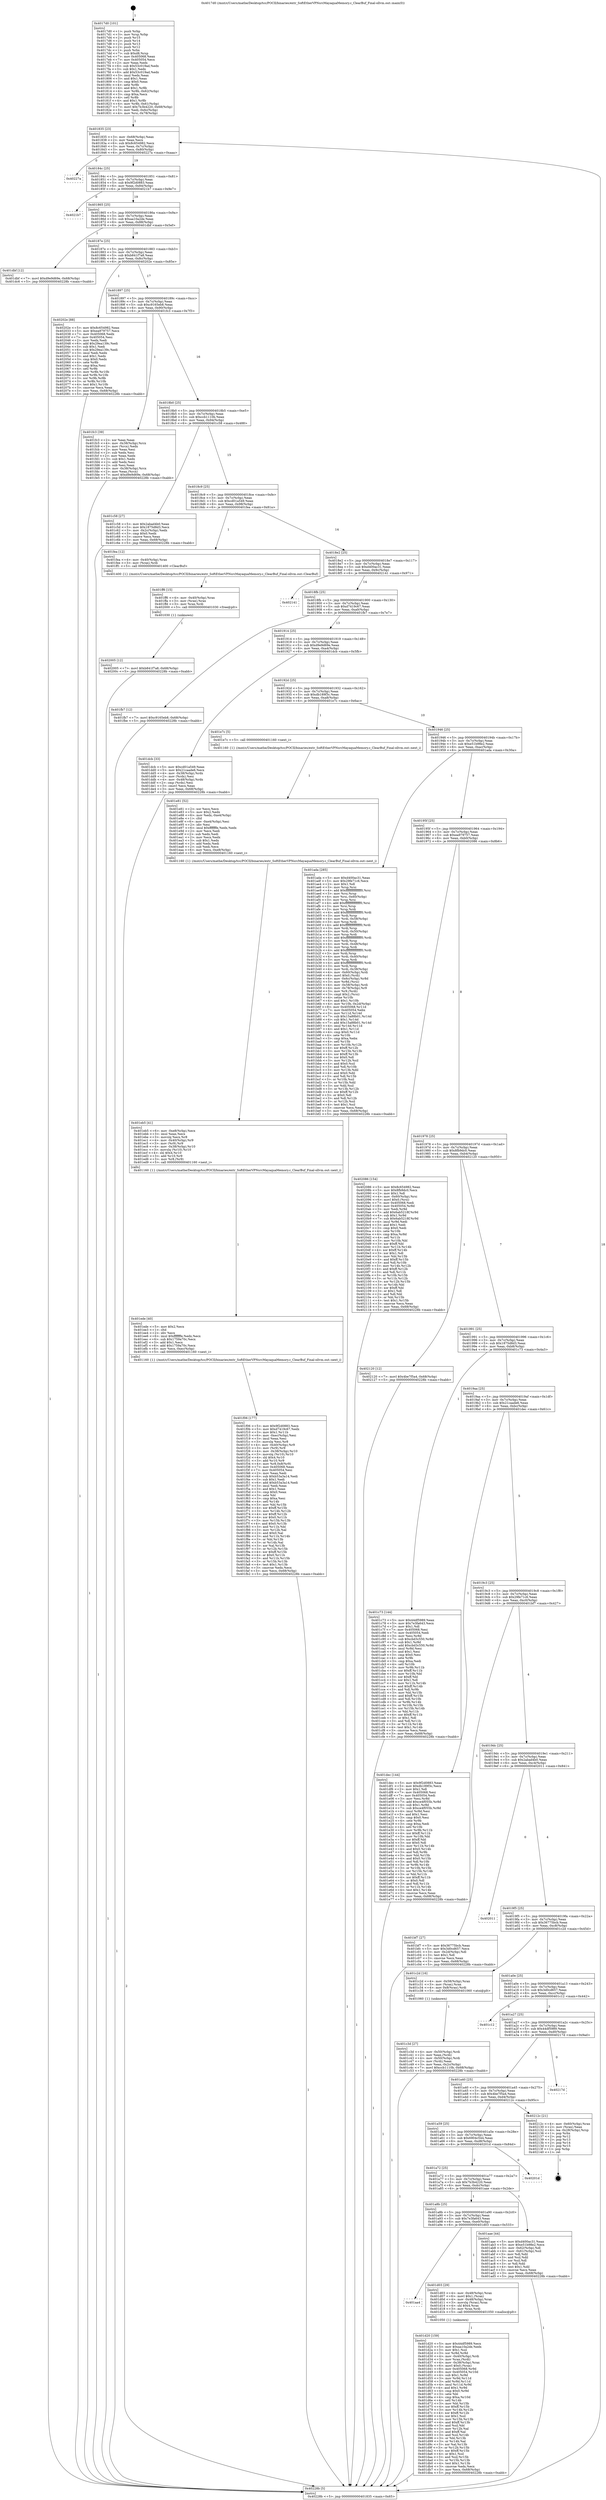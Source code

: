 digraph "0x4017d0" {
  label = "0x4017d0 (/mnt/c/Users/mathe/Desktop/tcc/POCII/binaries/extr_SoftEtherVPNsrcMayaquaMemory.c_ClearBuf_Final-ollvm.out::main(0))"
  labelloc = "t"
  node[shape=record]

  Entry [label="",width=0.3,height=0.3,shape=circle,fillcolor=black,style=filled]
  "0x401835" [label="{
     0x401835 [23]\l
     | [instrs]\l
     &nbsp;&nbsp;0x401835 \<+3\>: mov -0x68(%rbp),%eax\l
     &nbsp;&nbsp;0x401838 \<+2\>: mov %eax,%ecx\l
     &nbsp;&nbsp;0x40183a \<+6\>: sub $0x8c654982,%ecx\l
     &nbsp;&nbsp;0x401840 \<+3\>: mov %eax,-0x7c(%rbp)\l
     &nbsp;&nbsp;0x401843 \<+3\>: mov %ecx,-0x80(%rbp)\l
     &nbsp;&nbsp;0x401846 \<+6\>: je 000000000040227a \<main+0xaaa\>\l
  }"]
  "0x40227a" [label="{
     0x40227a\l
  }", style=dashed]
  "0x40184c" [label="{
     0x40184c [25]\l
     | [instrs]\l
     &nbsp;&nbsp;0x40184c \<+5\>: jmp 0000000000401851 \<main+0x81\>\l
     &nbsp;&nbsp;0x401851 \<+3\>: mov -0x7c(%rbp),%eax\l
     &nbsp;&nbsp;0x401854 \<+5\>: sub $0x9f2d0883,%eax\l
     &nbsp;&nbsp;0x401859 \<+6\>: mov %eax,-0x84(%rbp)\l
     &nbsp;&nbsp;0x40185f \<+6\>: je 00000000004021b7 \<main+0x9e7\>\l
  }"]
  Exit [label="",width=0.3,height=0.3,shape=circle,fillcolor=black,style=filled,peripheries=2]
  "0x4021b7" [label="{
     0x4021b7\l
  }", style=dashed]
  "0x401865" [label="{
     0x401865 [25]\l
     | [instrs]\l
     &nbsp;&nbsp;0x401865 \<+5\>: jmp 000000000040186a \<main+0x9a\>\l
     &nbsp;&nbsp;0x40186a \<+3\>: mov -0x7c(%rbp),%eax\l
     &nbsp;&nbsp;0x40186d \<+5\>: sub $0xaa10a2de,%eax\l
     &nbsp;&nbsp;0x401872 \<+6\>: mov %eax,-0x88(%rbp)\l
     &nbsp;&nbsp;0x401878 \<+6\>: je 0000000000401dbf \<main+0x5ef\>\l
  }"]
  "0x402005" [label="{
     0x402005 [12]\l
     | [instrs]\l
     &nbsp;&nbsp;0x402005 \<+7\>: movl $0xb841f7a8,-0x68(%rbp)\l
     &nbsp;&nbsp;0x40200c \<+5\>: jmp 000000000040228b \<main+0xabb\>\l
  }"]
  "0x401dbf" [label="{
     0x401dbf [12]\l
     | [instrs]\l
     &nbsp;&nbsp;0x401dbf \<+7\>: movl $0xd9e9d69e,-0x68(%rbp)\l
     &nbsp;&nbsp;0x401dc6 \<+5\>: jmp 000000000040228b \<main+0xabb\>\l
  }"]
  "0x40187e" [label="{
     0x40187e [25]\l
     | [instrs]\l
     &nbsp;&nbsp;0x40187e \<+5\>: jmp 0000000000401883 \<main+0xb3\>\l
     &nbsp;&nbsp;0x401883 \<+3\>: mov -0x7c(%rbp),%eax\l
     &nbsp;&nbsp;0x401886 \<+5\>: sub $0xb841f7a8,%eax\l
     &nbsp;&nbsp;0x40188b \<+6\>: mov %eax,-0x8c(%rbp)\l
     &nbsp;&nbsp;0x401891 \<+6\>: je 000000000040202e \<main+0x85e\>\l
  }"]
  "0x401ff6" [label="{
     0x401ff6 [15]\l
     | [instrs]\l
     &nbsp;&nbsp;0x401ff6 \<+4\>: mov -0x40(%rbp),%rax\l
     &nbsp;&nbsp;0x401ffa \<+3\>: mov (%rax),%rax\l
     &nbsp;&nbsp;0x401ffd \<+3\>: mov %rax,%rdi\l
     &nbsp;&nbsp;0x402000 \<+5\>: call 0000000000401030 \<free@plt\>\l
     | [calls]\l
     &nbsp;&nbsp;0x401030 \{1\} (unknown)\l
  }"]
  "0x40202e" [label="{
     0x40202e [88]\l
     | [instrs]\l
     &nbsp;&nbsp;0x40202e \<+5\>: mov $0x8c654982,%eax\l
     &nbsp;&nbsp;0x402033 \<+5\>: mov $0xea979757,%ecx\l
     &nbsp;&nbsp;0x402038 \<+7\>: mov 0x405068,%edx\l
     &nbsp;&nbsp;0x40203f \<+7\>: mov 0x405054,%esi\l
     &nbsp;&nbsp;0x402046 \<+2\>: mov %edx,%edi\l
     &nbsp;&nbsp;0x402048 \<+6\>: add $0x29ea139c,%edi\l
     &nbsp;&nbsp;0x40204e \<+3\>: sub $0x1,%edi\l
     &nbsp;&nbsp;0x402051 \<+6\>: sub $0x29ea139c,%edi\l
     &nbsp;&nbsp;0x402057 \<+3\>: imul %edi,%edx\l
     &nbsp;&nbsp;0x40205a \<+3\>: and $0x1,%edx\l
     &nbsp;&nbsp;0x40205d \<+3\>: cmp $0x0,%edx\l
     &nbsp;&nbsp;0x402060 \<+4\>: sete %r8b\l
     &nbsp;&nbsp;0x402064 \<+3\>: cmp $0xa,%esi\l
     &nbsp;&nbsp;0x402067 \<+4\>: setl %r9b\l
     &nbsp;&nbsp;0x40206b \<+3\>: mov %r8b,%r10b\l
     &nbsp;&nbsp;0x40206e \<+3\>: and %r9b,%r10b\l
     &nbsp;&nbsp;0x402071 \<+3\>: xor %r9b,%r8b\l
     &nbsp;&nbsp;0x402074 \<+3\>: or %r8b,%r10b\l
     &nbsp;&nbsp;0x402077 \<+4\>: test $0x1,%r10b\l
     &nbsp;&nbsp;0x40207b \<+3\>: cmovne %ecx,%eax\l
     &nbsp;&nbsp;0x40207e \<+3\>: mov %eax,-0x68(%rbp)\l
     &nbsp;&nbsp;0x402081 \<+5\>: jmp 000000000040228b \<main+0xabb\>\l
  }"]
  "0x401897" [label="{
     0x401897 [25]\l
     | [instrs]\l
     &nbsp;&nbsp;0x401897 \<+5\>: jmp 000000000040189c \<main+0xcc\>\l
     &nbsp;&nbsp;0x40189c \<+3\>: mov -0x7c(%rbp),%eax\l
     &nbsp;&nbsp;0x40189f \<+5\>: sub $0xc9165eb8,%eax\l
     &nbsp;&nbsp;0x4018a4 \<+6\>: mov %eax,-0x90(%rbp)\l
     &nbsp;&nbsp;0x4018aa \<+6\>: je 0000000000401fc3 \<main+0x7f3\>\l
  }"]
  "0x401f06" [label="{
     0x401f06 [177]\l
     | [instrs]\l
     &nbsp;&nbsp;0x401f06 \<+5\>: mov $0x9f2d0883,%ecx\l
     &nbsp;&nbsp;0x401f0b \<+5\>: mov $0xd7419c67,%edx\l
     &nbsp;&nbsp;0x401f10 \<+3\>: mov $0x1,%r11b\l
     &nbsp;&nbsp;0x401f13 \<+6\>: mov -0xec(%rbp),%esi\l
     &nbsp;&nbsp;0x401f19 \<+3\>: imul %eax,%esi\l
     &nbsp;&nbsp;0x401f1c \<+3\>: movslq %esi,%r8\l
     &nbsp;&nbsp;0x401f1f \<+4\>: mov -0x40(%rbp),%r9\l
     &nbsp;&nbsp;0x401f23 \<+3\>: mov (%r9),%r9\l
     &nbsp;&nbsp;0x401f26 \<+4\>: mov -0x38(%rbp),%r10\l
     &nbsp;&nbsp;0x401f2a \<+3\>: movslq (%r10),%r10\l
     &nbsp;&nbsp;0x401f2d \<+4\>: shl $0x4,%r10\l
     &nbsp;&nbsp;0x401f31 \<+3\>: add %r10,%r9\l
     &nbsp;&nbsp;0x401f34 \<+4\>: mov %r8,0x8(%r9)\l
     &nbsp;&nbsp;0x401f38 \<+7\>: mov 0x405068,%eax\l
     &nbsp;&nbsp;0x401f3f \<+7\>: mov 0x405054,%esi\l
     &nbsp;&nbsp;0x401f46 \<+2\>: mov %eax,%edi\l
     &nbsp;&nbsp;0x401f48 \<+6\>: sub $0xb53a3a14,%edi\l
     &nbsp;&nbsp;0x401f4e \<+3\>: sub $0x1,%edi\l
     &nbsp;&nbsp;0x401f51 \<+6\>: add $0xb53a3a14,%edi\l
     &nbsp;&nbsp;0x401f57 \<+3\>: imul %edi,%eax\l
     &nbsp;&nbsp;0x401f5a \<+3\>: and $0x1,%eax\l
     &nbsp;&nbsp;0x401f5d \<+3\>: cmp $0x0,%eax\l
     &nbsp;&nbsp;0x401f60 \<+3\>: sete %bl\l
     &nbsp;&nbsp;0x401f63 \<+3\>: cmp $0xa,%esi\l
     &nbsp;&nbsp;0x401f66 \<+4\>: setl %r14b\l
     &nbsp;&nbsp;0x401f6a \<+3\>: mov %bl,%r15b\l
     &nbsp;&nbsp;0x401f6d \<+4\>: xor $0xff,%r15b\l
     &nbsp;&nbsp;0x401f71 \<+3\>: mov %r14b,%r12b\l
     &nbsp;&nbsp;0x401f74 \<+4\>: xor $0xff,%r12b\l
     &nbsp;&nbsp;0x401f78 \<+4\>: xor $0x0,%r11b\l
     &nbsp;&nbsp;0x401f7c \<+3\>: mov %r15b,%r13b\l
     &nbsp;&nbsp;0x401f7f \<+4\>: and $0x0,%r13b\l
     &nbsp;&nbsp;0x401f83 \<+3\>: and %r11b,%bl\l
     &nbsp;&nbsp;0x401f86 \<+3\>: mov %r12b,%al\l
     &nbsp;&nbsp;0x401f89 \<+2\>: and $0x0,%al\l
     &nbsp;&nbsp;0x401f8b \<+3\>: and %r11b,%r14b\l
     &nbsp;&nbsp;0x401f8e \<+3\>: or %bl,%r13b\l
     &nbsp;&nbsp;0x401f91 \<+3\>: or %r14b,%al\l
     &nbsp;&nbsp;0x401f94 \<+3\>: xor %al,%r13b\l
     &nbsp;&nbsp;0x401f97 \<+3\>: or %r12b,%r15b\l
     &nbsp;&nbsp;0x401f9a \<+4\>: xor $0xff,%r15b\l
     &nbsp;&nbsp;0x401f9e \<+4\>: or $0x0,%r11b\l
     &nbsp;&nbsp;0x401fa2 \<+3\>: and %r11b,%r15b\l
     &nbsp;&nbsp;0x401fa5 \<+3\>: or %r15b,%r13b\l
     &nbsp;&nbsp;0x401fa8 \<+4\>: test $0x1,%r13b\l
     &nbsp;&nbsp;0x401fac \<+3\>: cmovne %edx,%ecx\l
     &nbsp;&nbsp;0x401faf \<+3\>: mov %ecx,-0x68(%rbp)\l
     &nbsp;&nbsp;0x401fb2 \<+5\>: jmp 000000000040228b \<main+0xabb\>\l
  }"]
  "0x401fc3" [label="{
     0x401fc3 [39]\l
     | [instrs]\l
     &nbsp;&nbsp;0x401fc3 \<+2\>: xor %eax,%eax\l
     &nbsp;&nbsp;0x401fc5 \<+4\>: mov -0x38(%rbp),%rcx\l
     &nbsp;&nbsp;0x401fc9 \<+2\>: mov (%rcx),%edx\l
     &nbsp;&nbsp;0x401fcb \<+2\>: mov %eax,%esi\l
     &nbsp;&nbsp;0x401fcd \<+2\>: sub %edx,%esi\l
     &nbsp;&nbsp;0x401fcf \<+2\>: mov %eax,%edx\l
     &nbsp;&nbsp;0x401fd1 \<+3\>: sub $0x1,%edx\l
     &nbsp;&nbsp;0x401fd4 \<+2\>: add %edx,%esi\l
     &nbsp;&nbsp;0x401fd6 \<+2\>: sub %esi,%eax\l
     &nbsp;&nbsp;0x401fd8 \<+4\>: mov -0x38(%rbp),%rcx\l
     &nbsp;&nbsp;0x401fdc \<+2\>: mov %eax,(%rcx)\l
     &nbsp;&nbsp;0x401fde \<+7\>: movl $0xd9e9d69e,-0x68(%rbp)\l
     &nbsp;&nbsp;0x401fe5 \<+5\>: jmp 000000000040228b \<main+0xabb\>\l
  }"]
  "0x4018b0" [label="{
     0x4018b0 [25]\l
     | [instrs]\l
     &nbsp;&nbsp;0x4018b0 \<+5\>: jmp 00000000004018b5 \<main+0xe5\>\l
     &nbsp;&nbsp;0x4018b5 \<+3\>: mov -0x7c(%rbp),%eax\l
     &nbsp;&nbsp;0x4018b8 \<+5\>: sub $0xccb1110b,%eax\l
     &nbsp;&nbsp;0x4018bd \<+6\>: mov %eax,-0x94(%rbp)\l
     &nbsp;&nbsp;0x4018c3 \<+6\>: je 0000000000401c58 \<main+0x488\>\l
  }"]
  "0x401ede" [label="{
     0x401ede [40]\l
     | [instrs]\l
     &nbsp;&nbsp;0x401ede \<+5\>: mov $0x2,%ecx\l
     &nbsp;&nbsp;0x401ee3 \<+1\>: cltd\l
     &nbsp;&nbsp;0x401ee4 \<+2\>: idiv %ecx\l
     &nbsp;&nbsp;0x401ee6 \<+6\>: imul $0xfffffffe,%edx,%ecx\l
     &nbsp;&nbsp;0x401eec \<+6\>: sub $0x1759a70c,%ecx\l
     &nbsp;&nbsp;0x401ef2 \<+3\>: add $0x1,%ecx\l
     &nbsp;&nbsp;0x401ef5 \<+6\>: add $0x1759a70c,%ecx\l
     &nbsp;&nbsp;0x401efb \<+6\>: mov %ecx,-0xec(%rbp)\l
     &nbsp;&nbsp;0x401f01 \<+5\>: call 0000000000401160 \<next_i\>\l
     | [calls]\l
     &nbsp;&nbsp;0x401160 \{1\} (/mnt/c/Users/mathe/Desktop/tcc/POCII/binaries/extr_SoftEtherVPNsrcMayaquaMemory.c_ClearBuf_Final-ollvm.out::next_i)\l
  }"]
  "0x401c58" [label="{
     0x401c58 [27]\l
     | [instrs]\l
     &nbsp;&nbsp;0x401c58 \<+5\>: mov $0x2abad4b0,%eax\l
     &nbsp;&nbsp;0x401c5d \<+5\>: mov $0x1875d8d3,%ecx\l
     &nbsp;&nbsp;0x401c62 \<+3\>: mov -0x2c(%rbp),%edx\l
     &nbsp;&nbsp;0x401c65 \<+3\>: cmp $0x0,%edx\l
     &nbsp;&nbsp;0x401c68 \<+3\>: cmove %ecx,%eax\l
     &nbsp;&nbsp;0x401c6b \<+3\>: mov %eax,-0x68(%rbp)\l
     &nbsp;&nbsp;0x401c6e \<+5\>: jmp 000000000040228b \<main+0xabb\>\l
  }"]
  "0x4018c9" [label="{
     0x4018c9 [25]\l
     | [instrs]\l
     &nbsp;&nbsp;0x4018c9 \<+5\>: jmp 00000000004018ce \<main+0xfe\>\l
     &nbsp;&nbsp;0x4018ce \<+3\>: mov -0x7c(%rbp),%eax\l
     &nbsp;&nbsp;0x4018d1 \<+5\>: sub $0xcd01a549,%eax\l
     &nbsp;&nbsp;0x4018d6 \<+6\>: mov %eax,-0x98(%rbp)\l
     &nbsp;&nbsp;0x4018dc \<+6\>: je 0000000000401fea \<main+0x81a\>\l
  }"]
  "0x401eb5" [label="{
     0x401eb5 [41]\l
     | [instrs]\l
     &nbsp;&nbsp;0x401eb5 \<+6\>: mov -0xe8(%rbp),%ecx\l
     &nbsp;&nbsp;0x401ebb \<+3\>: imul %eax,%ecx\l
     &nbsp;&nbsp;0x401ebe \<+3\>: movslq %ecx,%r8\l
     &nbsp;&nbsp;0x401ec1 \<+4\>: mov -0x40(%rbp),%r9\l
     &nbsp;&nbsp;0x401ec5 \<+3\>: mov (%r9),%r9\l
     &nbsp;&nbsp;0x401ec8 \<+4\>: mov -0x38(%rbp),%r10\l
     &nbsp;&nbsp;0x401ecc \<+3\>: movslq (%r10),%r10\l
     &nbsp;&nbsp;0x401ecf \<+4\>: shl $0x4,%r10\l
     &nbsp;&nbsp;0x401ed3 \<+3\>: add %r10,%r9\l
     &nbsp;&nbsp;0x401ed6 \<+3\>: mov %r8,(%r9)\l
     &nbsp;&nbsp;0x401ed9 \<+5\>: call 0000000000401160 \<next_i\>\l
     | [calls]\l
     &nbsp;&nbsp;0x401160 \{1\} (/mnt/c/Users/mathe/Desktop/tcc/POCII/binaries/extr_SoftEtherVPNsrcMayaquaMemory.c_ClearBuf_Final-ollvm.out::next_i)\l
  }"]
  "0x401fea" [label="{
     0x401fea [12]\l
     | [instrs]\l
     &nbsp;&nbsp;0x401fea \<+4\>: mov -0x40(%rbp),%rax\l
     &nbsp;&nbsp;0x401fee \<+3\>: mov (%rax),%rdi\l
     &nbsp;&nbsp;0x401ff1 \<+5\>: call 0000000000401400 \<ClearBuf\>\l
     | [calls]\l
     &nbsp;&nbsp;0x401400 \{1\} (/mnt/c/Users/mathe/Desktop/tcc/POCII/binaries/extr_SoftEtherVPNsrcMayaquaMemory.c_ClearBuf_Final-ollvm.out::ClearBuf)\l
  }"]
  "0x4018e2" [label="{
     0x4018e2 [25]\l
     | [instrs]\l
     &nbsp;&nbsp;0x4018e2 \<+5\>: jmp 00000000004018e7 \<main+0x117\>\l
     &nbsp;&nbsp;0x4018e7 \<+3\>: mov -0x7c(%rbp),%eax\l
     &nbsp;&nbsp;0x4018ea \<+5\>: sub $0xd400ac31,%eax\l
     &nbsp;&nbsp;0x4018ef \<+6\>: mov %eax,-0x9c(%rbp)\l
     &nbsp;&nbsp;0x4018f5 \<+6\>: je 0000000000402141 \<main+0x971\>\l
  }"]
  "0x401e81" [label="{
     0x401e81 [52]\l
     | [instrs]\l
     &nbsp;&nbsp;0x401e81 \<+2\>: xor %ecx,%ecx\l
     &nbsp;&nbsp;0x401e83 \<+5\>: mov $0x2,%edx\l
     &nbsp;&nbsp;0x401e88 \<+6\>: mov %edx,-0xe4(%rbp)\l
     &nbsp;&nbsp;0x401e8e \<+1\>: cltd\l
     &nbsp;&nbsp;0x401e8f \<+6\>: mov -0xe4(%rbp),%esi\l
     &nbsp;&nbsp;0x401e95 \<+2\>: idiv %esi\l
     &nbsp;&nbsp;0x401e97 \<+6\>: imul $0xfffffffe,%edx,%edx\l
     &nbsp;&nbsp;0x401e9d \<+2\>: mov %ecx,%edi\l
     &nbsp;&nbsp;0x401e9f \<+2\>: sub %edx,%edi\l
     &nbsp;&nbsp;0x401ea1 \<+2\>: mov %ecx,%edx\l
     &nbsp;&nbsp;0x401ea3 \<+3\>: sub $0x1,%edx\l
     &nbsp;&nbsp;0x401ea6 \<+2\>: add %edx,%edi\l
     &nbsp;&nbsp;0x401ea8 \<+2\>: sub %edi,%ecx\l
     &nbsp;&nbsp;0x401eaa \<+6\>: mov %ecx,-0xe8(%rbp)\l
     &nbsp;&nbsp;0x401eb0 \<+5\>: call 0000000000401160 \<next_i\>\l
     | [calls]\l
     &nbsp;&nbsp;0x401160 \{1\} (/mnt/c/Users/mathe/Desktop/tcc/POCII/binaries/extr_SoftEtherVPNsrcMayaquaMemory.c_ClearBuf_Final-ollvm.out::next_i)\l
  }"]
  "0x402141" [label="{
     0x402141\l
  }", style=dashed]
  "0x4018fb" [label="{
     0x4018fb [25]\l
     | [instrs]\l
     &nbsp;&nbsp;0x4018fb \<+5\>: jmp 0000000000401900 \<main+0x130\>\l
     &nbsp;&nbsp;0x401900 \<+3\>: mov -0x7c(%rbp),%eax\l
     &nbsp;&nbsp;0x401903 \<+5\>: sub $0xd7419c67,%eax\l
     &nbsp;&nbsp;0x401908 \<+6\>: mov %eax,-0xa0(%rbp)\l
     &nbsp;&nbsp;0x40190e \<+6\>: je 0000000000401fb7 \<main+0x7e7\>\l
  }"]
  "0x401d20" [label="{
     0x401d20 [159]\l
     | [instrs]\l
     &nbsp;&nbsp;0x401d20 \<+5\>: mov $0x44df5989,%ecx\l
     &nbsp;&nbsp;0x401d25 \<+5\>: mov $0xaa10a2de,%edx\l
     &nbsp;&nbsp;0x401d2a \<+3\>: mov $0x1,%sil\l
     &nbsp;&nbsp;0x401d2d \<+3\>: xor %r8d,%r8d\l
     &nbsp;&nbsp;0x401d30 \<+4\>: mov -0x40(%rbp),%rdi\l
     &nbsp;&nbsp;0x401d34 \<+3\>: mov %rax,(%rdi)\l
     &nbsp;&nbsp;0x401d37 \<+4\>: mov -0x38(%rbp),%rax\l
     &nbsp;&nbsp;0x401d3b \<+6\>: movl $0x0,(%rax)\l
     &nbsp;&nbsp;0x401d41 \<+8\>: mov 0x405068,%r9d\l
     &nbsp;&nbsp;0x401d49 \<+8\>: mov 0x405054,%r10d\l
     &nbsp;&nbsp;0x401d51 \<+4\>: sub $0x1,%r8d\l
     &nbsp;&nbsp;0x401d55 \<+3\>: mov %r9d,%r11d\l
     &nbsp;&nbsp;0x401d58 \<+3\>: add %r8d,%r11d\l
     &nbsp;&nbsp;0x401d5b \<+4\>: imul %r11d,%r9d\l
     &nbsp;&nbsp;0x401d5f \<+4\>: and $0x1,%r9d\l
     &nbsp;&nbsp;0x401d63 \<+4\>: cmp $0x0,%r9d\l
     &nbsp;&nbsp;0x401d67 \<+3\>: sete %bl\l
     &nbsp;&nbsp;0x401d6a \<+4\>: cmp $0xa,%r10d\l
     &nbsp;&nbsp;0x401d6e \<+4\>: setl %r14b\l
     &nbsp;&nbsp;0x401d72 \<+3\>: mov %bl,%r15b\l
     &nbsp;&nbsp;0x401d75 \<+4\>: xor $0xff,%r15b\l
     &nbsp;&nbsp;0x401d79 \<+3\>: mov %r14b,%r12b\l
     &nbsp;&nbsp;0x401d7c \<+4\>: xor $0xff,%r12b\l
     &nbsp;&nbsp;0x401d80 \<+4\>: xor $0x1,%sil\l
     &nbsp;&nbsp;0x401d84 \<+3\>: mov %r15b,%r13b\l
     &nbsp;&nbsp;0x401d87 \<+4\>: and $0xff,%r13b\l
     &nbsp;&nbsp;0x401d8b \<+3\>: and %sil,%bl\l
     &nbsp;&nbsp;0x401d8e \<+3\>: mov %r12b,%al\l
     &nbsp;&nbsp;0x401d91 \<+2\>: and $0xff,%al\l
     &nbsp;&nbsp;0x401d93 \<+3\>: and %sil,%r14b\l
     &nbsp;&nbsp;0x401d96 \<+3\>: or %bl,%r13b\l
     &nbsp;&nbsp;0x401d99 \<+3\>: or %r14b,%al\l
     &nbsp;&nbsp;0x401d9c \<+3\>: xor %al,%r13b\l
     &nbsp;&nbsp;0x401d9f \<+3\>: or %r12b,%r15b\l
     &nbsp;&nbsp;0x401da2 \<+4\>: xor $0xff,%r15b\l
     &nbsp;&nbsp;0x401da6 \<+4\>: or $0x1,%sil\l
     &nbsp;&nbsp;0x401daa \<+3\>: and %sil,%r15b\l
     &nbsp;&nbsp;0x401dad \<+3\>: or %r15b,%r13b\l
     &nbsp;&nbsp;0x401db0 \<+4\>: test $0x1,%r13b\l
     &nbsp;&nbsp;0x401db4 \<+3\>: cmovne %edx,%ecx\l
     &nbsp;&nbsp;0x401db7 \<+3\>: mov %ecx,-0x68(%rbp)\l
     &nbsp;&nbsp;0x401dba \<+5\>: jmp 000000000040228b \<main+0xabb\>\l
  }"]
  "0x401fb7" [label="{
     0x401fb7 [12]\l
     | [instrs]\l
     &nbsp;&nbsp;0x401fb7 \<+7\>: movl $0xc9165eb8,-0x68(%rbp)\l
     &nbsp;&nbsp;0x401fbe \<+5\>: jmp 000000000040228b \<main+0xabb\>\l
  }"]
  "0x401914" [label="{
     0x401914 [25]\l
     | [instrs]\l
     &nbsp;&nbsp;0x401914 \<+5\>: jmp 0000000000401919 \<main+0x149\>\l
     &nbsp;&nbsp;0x401919 \<+3\>: mov -0x7c(%rbp),%eax\l
     &nbsp;&nbsp;0x40191c \<+5\>: sub $0xd9e9d69e,%eax\l
     &nbsp;&nbsp;0x401921 \<+6\>: mov %eax,-0xa4(%rbp)\l
     &nbsp;&nbsp;0x401927 \<+6\>: je 0000000000401dcb \<main+0x5fb\>\l
  }"]
  "0x401aa4" [label="{
     0x401aa4\l
  }", style=dashed]
  "0x401dcb" [label="{
     0x401dcb [33]\l
     | [instrs]\l
     &nbsp;&nbsp;0x401dcb \<+5\>: mov $0xcd01a549,%eax\l
     &nbsp;&nbsp;0x401dd0 \<+5\>: mov $0x21caade6,%ecx\l
     &nbsp;&nbsp;0x401dd5 \<+4\>: mov -0x38(%rbp),%rdx\l
     &nbsp;&nbsp;0x401dd9 \<+2\>: mov (%rdx),%esi\l
     &nbsp;&nbsp;0x401ddb \<+4\>: mov -0x48(%rbp),%rdx\l
     &nbsp;&nbsp;0x401ddf \<+2\>: cmp (%rdx),%esi\l
     &nbsp;&nbsp;0x401de1 \<+3\>: cmovl %ecx,%eax\l
     &nbsp;&nbsp;0x401de4 \<+3\>: mov %eax,-0x68(%rbp)\l
     &nbsp;&nbsp;0x401de7 \<+5\>: jmp 000000000040228b \<main+0xabb\>\l
  }"]
  "0x40192d" [label="{
     0x40192d [25]\l
     | [instrs]\l
     &nbsp;&nbsp;0x40192d \<+5\>: jmp 0000000000401932 \<main+0x162\>\l
     &nbsp;&nbsp;0x401932 \<+3\>: mov -0x7c(%rbp),%eax\l
     &nbsp;&nbsp;0x401935 \<+5\>: sub $0xdb189f3c,%eax\l
     &nbsp;&nbsp;0x40193a \<+6\>: mov %eax,-0xa8(%rbp)\l
     &nbsp;&nbsp;0x401940 \<+6\>: je 0000000000401e7c \<main+0x6ac\>\l
  }"]
  "0x401d03" [label="{
     0x401d03 [29]\l
     | [instrs]\l
     &nbsp;&nbsp;0x401d03 \<+4\>: mov -0x48(%rbp),%rax\l
     &nbsp;&nbsp;0x401d07 \<+6\>: movl $0x1,(%rax)\l
     &nbsp;&nbsp;0x401d0d \<+4\>: mov -0x48(%rbp),%rax\l
     &nbsp;&nbsp;0x401d11 \<+3\>: movslq (%rax),%rax\l
     &nbsp;&nbsp;0x401d14 \<+4\>: shl $0x4,%rax\l
     &nbsp;&nbsp;0x401d18 \<+3\>: mov %rax,%rdi\l
     &nbsp;&nbsp;0x401d1b \<+5\>: call 0000000000401050 \<malloc@plt\>\l
     | [calls]\l
     &nbsp;&nbsp;0x401050 \{1\} (unknown)\l
  }"]
  "0x401e7c" [label="{
     0x401e7c [5]\l
     | [instrs]\l
     &nbsp;&nbsp;0x401e7c \<+5\>: call 0000000000401160 \<next_i\>\l
     | [calls]\l
     &nbsp;&nbsp;0x401160 \{1\} (/mnt/c/Users/mathe/Desktop/tcc/POCII/binaries/extr_SoftEtherVPNsrcMayaquaMemory.c_ClearBuf_Final-ollvm.out::next_i)\l
  }"]
  "0x401946" [label="{
     0x401946 [25]\l
     | [instrs]\l
     &nbsp;&nbsp;0x401946 \<+5\>: jmp 000000000040194b \<main+0x17b\>\l
     &nbsp;&nbsp;0x40194b \<+3\>: mov -0x7c(%rbp),%eax\l
     &nbsp;&nbsp;0x40194e \<+5\>: sub $0xe51b98e2,%eax\l
     &nbsp;&nbsp;0x401953 \<+6\>: mov %eax,-0xac(%rbp)\l
     &nbsp;&nbsp;0x401959 \<+6\>: je 0000000000401ada \<main+0x30a\>\l
  }"]
  "0x401c3d" [label="{
     0x401c3d [27]\l
     | [instrs]\l
     &nbsp;&nbsp;0x401c3d \<+4\>: mov -0x50(%rbp),%rdi\l
     &nbsp;&nbsp;0x401c41 \<+2\>: mov %eax,(%rdi)\l
     &nbsp;&nbsp;0x401c43 \<+4\>: mov -0x50(%rbp),%rdi\l
     &nbsp;&nbsp;0x401c47 \<+2\>: mov (%rdi),%eax\l
     &nbsp;&nbsp;0x401c49 \<+3\>: mov %eax,-0x2c(%rbp)\l
     &nbsp;&nbsp;0x401c4c \<+7\>: movl $0xccb1110b,-0x68(%rbp)\l
     &nbsp;&nbsp;0x401c53 \<+5\>: jmp 000000000040228b \<main+0xabb\>\l
  }"]
  "0x401ada" [label="{
     0x401ada [285]\l
     | [instrs]\l
     &nbsp;&nbsp;0x401ada \<+5\>: mov $0xd400ac31,%eax\l
     &nbsp;&nbsp;0x401adf \<+5\>: mov $0x29fe71c6,%ecx\l
     &nbsp;&nbsp;0x401ae4 \<+2\>: mov $0x1,%dl\l
     &nbsp;&nbsp;0x401ae6 \<+3\>: mov %rsp,%rsi\l
     &nbsp;&nbsp;0x401ae9 \<+4\>: add $0xfffffffffffffff0,%rsi\l
     &nbsp;&nbsp;0x401aed \<+3\>: mov %rsi,%rsp\l
     &nbsp;&nbsp;0x401af0 \<+4\>: mov %rsi,-0x60(%rbp)\l
     &nbsp;&nbsp;0x401af4 \<+3\>: mov %rsp,%rsi\l
     &nbsp;&nbsp;0x401af7 \<+4\>: add $0xfffffffffffffff0,%rsi\l
     &nbsp;&nbsp;0x401afb \<+3\>: mov %rsi,%rsp\l
     &nbsp;&nbsp;0x401afe \<+3\>: mov %rsp,%rdi\l
     &nbsp;&nbsp;0x401b01 \<+4\>: add $0xfffffffffffffff0,%rdi\l
     &nbsp;&nbsp;0x401b05 \<+3\>: mov %rdi,%rsp\l
     &nbsp;&nbsp;0x401b08 \<+4\>: mov %rdi,-0x58(%rbp)\l
     &nbsp;&nbsp;0x401b0c \<+3\>: mov %rsp,%rdi\l
     &nbsp;&nbsp;0x401b0f \<+4\>: add $0xfffffffffffffff0,%rdi\l
     &nbsp;&nbsp;0x401b13 \<+3\>: mov %rdi,%rsp\l
     &nbsp;&nbsp;0x401b16 \<+4\>: mov %rdi,-0x50(%rbp)\l
     &nbsp;&nbsp;0x401b1a \<+3\>: mov %rsp,%rdi\l
     &nbsp;&nbsp;0x401b1d \<+4\>: add $0xfffffffffffffff0,%rdi\l
     &nbsp;&nbsp;0x401b21 \<+3\>: mov %rdi,%rsp\l
     &nbsp;&nbsp;0x401b24 \<+4\>: mov %rdi,-0x48(%rbp)\l
     &nbsp;&nbsp;0x401b28 \<+3\>: mov %rsp,%rdi\l
     &nbsp;&nbsp;0x401b2b \<+4\>: add $0xfffffffffffffff0,%rdi\l
     &nbsp;&nbsp;0x401b2f \<+3\>: mov %rdi,%rsp\l
     &nbsp;&nbsp;0x401b32 \<+4\>: mov %rdi,-0x40(%rbp)\l
     &nbsp;&nbsp;0x401b36 \<+3\>: mov %rsp,%rdi\l
     &nbsp;&nbsp;0x401b39 \<+4\>: add $0xfffffffffffffff0,%rdi\l
     &nbsp;&nbsp;0x401b3d \<+3\>: mov %rdi,%rsp\l
     &nbsp;&nbsp;0x401b40 \<+4\>: mov %rdi,-0x38(%rbp)\l
     &nbsp;&nbsp;0x401b44 \<+4\>: mov -0x60(%rbp),%rdi\l
     &nbsp;&nbsp;0x401b48 \<+6\>: movl $0x0,(%rdi)\l
     &nbsp;&nbsp;0x401b4e \<+4\>: mov -0x6c(%rbp),%r8d\l
     &nbsp;&nbsp;0x401b52 \<+3\>: mov %r8d,(%rsi)\l
     &nbsp;&nbsp;0x401b55 \<+4\>: mov -0x58(%rbp),%rdi\l
     &nbsp;&nbsp;0x401b59 \<+4\>: mov -0x78(%rbp),%r9\l
     &nbsp;&nbsp;0x401b5d \<+3\>: mov %r9,(%rdi)\l
     &nbsp;&nbsp;0x401b60 \<+3\>: cmpl $0x2,(%rsi)\l
     &nbsp;&nbsp;0x401b63 \<+4\>: setne %r10b\l
     &nbsp;&nbsp;0x401b67 \<+4\>: and $0x1,%r10b\l
     &nbsp;&nbsp;0x401b6b \<+4\>: mov %r10b,-0x2d(%rbp)\l
     &nbsp;&nbsp;0x401b6f \<+8\>: mov 0x405068,%r11d\l
     &nbsp;&nbsp;0x401b77 \<+7\>: mov 0x405054,%ebx\l
     &nbsp;&nbsp;0x401b7e \<+3\>: mov %r11d,%r14d\l
     &nbsp;&nbsp;0x401b81 \<+7\>: sub $0x15a88b01,%r14d\l
     &nbsp;&nbsp;0x401b88 \<+4\>: sub $0x1,%r14d\l
     &nbsp;&nbsp;0x401b8c \<+7\>: add $0x15a88b01,%r14d\l
     &nbsp;&nbsp;0x401b93 \<+4\>: imul %r14d,%r11d\l
     &nbsp;&nbsp;0x401b97 \<+4\>: and $0x1,%r11d\l
     &nbsp;&nbsp;0x401b9b \<+4\>: cmp $0x0,%r11d\l
     &nbsp;&nbsp;0x401b9f \<+4\>: sete %r10b\l
     &nbsp;&nbsp;0x401ba3 \<+3\>: cmp $0xa,%ebx\l
     &nbsp;&nbsp;0x401ba6 \<+4\>: setl %r15b\l
     &nbsp;&nbsp;0x401baa \<+3\>: mov %r10b,%r12b\l
     &nbsp;&nbsp;0x401bad \<+4\>: xor $0xff,%r12b\l
     &nbsp;&nbsp;0x401bb1 \<+3\>: mov %r15b,%r13b\l
     &nbsp;&nbsp;0x401bb4 \<+4\>: xor $0xff,%r13b\l
     &nbsp;&nbsp;0x401bb8 \<+3\>: xor $0x0,%dl\l
     &nbsp;&nbsp;0x401bbb \<+3\>: mov %r12b,%sil\l
     &nbsp;&nbsp;0x401bbe \<+4\>: and $0x0,%sil\l
     &nbsp;&nbsp;0x401bc2 \<+3\>: and %dl,%r10b\l
     &nbsp;&nbsp;0x401bc5 \<+3\>: mov %r13b,%dil\l
     &nbsp;&nbsp;0x401bc8 \<+4\>: and $0x0,%dil\l
     &nbsp;&nbsp;0x401bcc \<+3\>: and %dl,%r15b\l
     &nbsp;&nbsp;0x401bcf \<+3\>: or %r10b,%sil\l
     &nbsp;&nbsp;0x401bd2 \<+3\>: or %r15b,%dil\l
     &nbsp;&nbsp;0x401bd5 \<+3\>: xor %dil,%sil\l
     &nbsp;&nbsp;0x401bd8 \<+3\>: or %r13b,%r12b\l
     &nbsp;&nbsp;0x401bdb \<+4\>: xor $0xff,%r12b\l
     &nbsp;&nbsp;0x401bdf \<+3\>: or $0x0,%dl\l
     &nbsp;&nbsp;0x401be2 \<+3\>: and %dl,%r12b\l
     &nbsp;&nbsp;0x401be5 \<+3\>: or %r12b,%sil\l
     &nbsp;&nbsp;0x401be8 \<+4\>: test $0x1,%sil\l
     &nbsp;&nbsp;0x401bec \<+3\>: cmovne %ecx,%eax\l
     &nbsp;&nbsp;0x401bef \<+3\>: mov %eax,-0x68(%rbp)\l
     &nbsp;&nbsp;0x401bf2 \<+5\>: jmp 000000000040228b \<main+0xabb\>\l
  }"]
  "0x40195f" [label="{
     0x40195f [25]\l
     | [instrs]\l
     &nbsp;&nbsp;0x40195f \<+5\>: jmp 0000000000401964 \<main+0x194\>\l
     &nbsp;&nbsp;0x401964 \<+3\>: mov -0x7c(%rbp),%eax\l
     &nbsp;&nbsp;0x401967 \<+5\>: sub $0xea979757,%eax\l
     &nbsp;&nbsp;0x40196c \<+6\>: mov %eax,-0xb0(%rbp)\l
     &nbsp;&nbsp;0x401972 \<+6\>: je 0000000000402086 \<main+0x8b6\>\l
  }"]
  "0x4017d0" [label="{
     0x4017d0 [101]\l
     | [instrs]\l
     &nbsp;&nbsp;0x4017d0 \<+1\>: push %rbp\l
     &nbsp;&nbsp;0x4017d1 \<+3\>: mov %rsp,%rbp\l
     &nbsp;&nbsp;0x4017d4 \<+2\>: push %r15\l
     &nbsp;&nbsp;0x4017d6 \<+2\>: push %r14\l
     &nbsp;&nbsp;0x4017d8 \<+2\>: push %r13\l
     &nbsp;&nbsp;0x4017da \<+2\>: push %r12\l
     &nbsp;&nbsp;0x4017dc \<+1\>: push %rbx\l
     &nbsp;&nbsp;0x4017dd \<+7\>: sub $0xd8,%rsp\l
     &nbsp;&nbsp;0x4017e4 \<+7\>: mov 0x405068,%eax\l
     &nbsp;&nbsp;0x4017eb \<+7\>: mov 0x405054,%ecx\l
     &nbsp;&nbsp;0x4017f2 \<+2\>: mov %eax,%edx\l
     &nbsp;&nbsp;0x4017f4 \<+6\>: sub $0x53c019ad,%edx\l
     &nbsp;&nbsp;0x4017fa \<+3\>: sub $0x1,%edx\l
     &nbsp;&nbsp;0x4017fd \<+6\>: add $0x53c019ad,%edx\l
     &nbsp;&nbsp;0x401803 \<+3\>: imul %edx,%eax\l
     &nbsp;&nbsp;0x401806 \<+3\>: and $0x1,%eax\l
     &nbsp;&nbsp;0x401809 \<+3\>: cmp $0x0,%eax\l
     &nbsp;&nbsp;0x40180c \<+4\>: sete %r8b\l
     &nbsp;&nbsp;0x401810 \<+4\>: and $0x1,%r8b\l
     &nbsp;&nbsp;0x401814 \<+4\>: mov %r8b,-0x62(%rbp)\l
     &nbsp;&nbsp;0x401818 \<+3\>: cmp $0xa,%ecx\l
     &nbsp;&nbsp;0x40181b \<+4\>: setl %r8b\l
     &nbsp;&nbsp;0x40181f \<+4\>: and $0x1,%r8b\l
     &nbsp;&nbsp;0x401823 \<+4\>: mov %r8b,-0x61(%rbp)\l
     &nbsp;&nbsp;0x401827 \<+7\>: movl $0x7b3b4220,-0x68(%rbp)\l
     &nbsp;&nbsp;0x40182e \<+3\>: mov %edi,-0x6c(%rbp)\l
     &nbsp;&nbsp;0x401831 \<+4\>: mov %rsi,-0x78(%rbp)\l
  }"]
  "0x402086" [label="{
     0x402086 [154]\l
     | [instrs]\l
     &nbsp;&nbsp;0x402086 \<+5\>: mov $0x8c654982,%eax\l
     &nbsp;&nbsp;0x40208b \<+5\>: mov $0x8fb9dc0,%ecx\l
     &nbsp;&nbsp;0x402090 \<+2\>: mov $0x1,%dl\l
     &nbsp;&nbsp;0x402092 \<+4\>: mov -0x60(%rbp),%rsi\l
     &nbsp;&nbsp;0x402096 \<+6\>: movl $0x0,(%rsi)\l
     &nbsp;&nbsp;0x40209c \<+7\>: mov 0x405068,%edi\l
     &nbsp;&nbsp;0x4020a3 \<+8\>: mov 0x405054,%r8d\l
     &nbsp;&nbsp;0x4020ab \<+3\>: mov %edi,%r9d\l
     &nbsp;&nbsp;0x4020ae \<+7\>: add $0x6ab5218f,%r9d\l
     &nbsp;&nbsp;0x4020b5 \<+4\>: sub $0x1,%r9d\l
     &nbsp;&nbsp;0x4020b9 \<+7\>: sub $0x6ab5218f,%r9d\l
     &nbsp;&nbsp;0x4020c0 \<+4\>: imul %r9d,%edi\l
     &nbsp;&nbsp;0x4020c4 \<+3\>: and $0x1,%edi\l
     &nbsp;&nbsp;0x4020c7 \<+3\>: cmp $0x0,%edi\l
     &nbsp;&nbsp;0x4020ca \<+4\>: sete %r10b\l
     &nbsp;&nbsp;0x4020ce \<+4\>: cmp $0xa,%r8d\l
     &nbsp;&nbsp;0x4020d2 \<+4\>: setl %r11b\l
     &nbsp;&nbsp;0x4020d6 \<+3\>: mov %r10b,%bl\l
     &nbsp;&nbsp;0x4020d9 \<+3\>: xor $0xff,%bl\l
     &nbsp;&nbsp;0x4020dc \<+3\>: mov %r11b,%r14b\l
     &nbsp;&nbsp;0x4020df \<+4\>: xor $0xff,%r14b\l
     &nbsp;&nbsp;0x4020e3 \<+3\>: xor $0x1,%dl\l
     &nbsp;&nbsp;0x4020e6 \<+3\>: mov %bl,%r15b\l
     &nbsp;&nbsp;0x4020e9 \<+4\>: and $0xff,%r15b\l
     &nbsp;&nbsp;0x4020ed \<+3\>: and %dl,%r10b\l
     &nbsp;&nbsp;0x4020f0 \<+3\>: mov %r14b,%r12b\l
     &nbsp;&nbsp;0x4020f3 \<+4\>: and $0xff,%r12b\l
     &nbsp;&nbsp;0x4020f7 \<+3\>: and %dl,%r11b\l
     &nbsp;&nbsp;0x4020fa \<+3\>: or %r10b,%r15b\l
     &nbsp;&nbsp;0x4020fd \<+3\>: or %r11b,%r12b\l
     &nbsp;&nbsp;0x402100 \<+3\>: xor %r12b,%r15b\l
     &nbsp;&nbsp;0x402103 \<+3\>: or %r14b,%bl\l
     &nbsp;&nbsp;0x402106 \<+3\>: xor $0xff,%bl\l
     &nbsp;&nbsp;0x402109 \<+3\>: or $0x1,%dl\l
     &nbsp;&nbsp;0x40210c \<+2\>: and %dl,%bl\l
     &nbsp;&nbsp;0x40210e \<+3\>: or %bl,%r15b\l
     &nbsp;&nbsp;0x402111 \<+4\>: test $0x1,%r15b\l
     &nbsp;&nbsp;0x402115 \<+3\>: cmovne %ecx,%eax\l
     &nbsp;&nbsp;0x402118 \<+3\>: mov %eax,-0x68(%rbp)\l
     &nbsp;&nbsp;0x40211b \<+5\>: jmp 000000000040228b \<main+0xabb\>\l
  }"]
  "0x401978" [label="{
     0x401978 [25]\l
     | [instrs]\l
     &nbsp;&nbsp;0x401978 \<+5\>: jmp 000000000040197d \<main+0x1ad\>\l
     &nbsp;&nbsp;0x40197d \<+3\>: mov -0x7c(%rbp),%eax\l
     &nbsp;&nbsp;0x401980 \<+5\>: sub $0x8fb9dc0,%eax\l
     &nbsp;&nbsp;0x401985 \<+6\>: mov %eax,-0xb4(%rbp)\l
     &nbsp;&nbsp;0x40198b \<+6\>: je 0000000000402120 \<main+0x950\>\l
  }"]
  "0x40228b" [label="{
     0x40228b [5]\l
     | [instrs]\l
     &nbsp;&nbsp;0x40228b \<+5\>: jmp 0000000000401835 \<main+0x65\>\l
  }"]
  "0x402120" [label="{
     0x402120 [12]\l
     | [instrs]\l
     &nbsp;&nbsp;0x402120 \<+7\>: movl $0x4be7f5a4,-0x68(%rbp)\l
     &nbsp;&nbsp;0x402127 \<+5\>: jmp 000000000040228b \<main+0xabb\>\l
  }"]
  "0x401991" [label="{
     0x401991 [25]\l
     | [instrs]\l
     &nbsp;&nbsp;0x401991 \<+5\>: jmp 0000000000401996 \<main+0x1c6\>\l
     &nbsp;&nbsp;0x401996 \<+3\>: mov -0x7c(%rbp),%eax\l
     &nbsp;&nbsp;0x401999 \<+5\>: sub $0x1875d8d3,%eax\l
     &nbsp;&nbsp;0x40199e \<+6\>: mov %eax,-0xb8(%rbp)\l
     &nbsp;&nbsp;0x4019a4 \<+6\>: je 0000000000401c73 \<main+0x4a3\>\l
  }"]
  "0x401a8b" [label="{
     0x401a8b [25]\l
     | [instrs]\l
     &nbsp;&nbsp;0x401a8b \<+5\>: jmp 0000000000401a90 \<main+0x2c0\>\l
     &nbsp;&nbsp;0x401a90 \<+3\>: mov -0x7c(%rbp),%eax\l
     &nbsp;&nbsp;0x401a93 \<+5\>: sub $0x7e3fa643,%eax\l
     &nbsp;&nbsp;0x401a98 \<+6\>: mov %eax,-0xe0(%rbp)\l
     &nbsp;&nbsp;0x401a9e \<+6\>: je 0000000000401d03 \<main+0x533\>\l
  }"]
  "0x401c73" [label="{
     0x401c73 [144]\l
     | [instrs]\l
     &nbsp;&nbsp;0x401c73 \<+5\>: mov $0x44df5989,%eax\l
     &nbsp;&nbsp;0x401c78 \<+5\>: mov $0x7e3fa643,%ecx\l
     &nbsp;&nbsp;0x401c7d \<+2\>: mov $0x1,%dl\l
     &nbsp;&nbsp;0x401c7f \<+7\>: mov 0x405068,%esi\l
     &nbsp;&nbsp;0x401c86 \<+7\>: mov 0x405054,%edi\l
     &nbsp;&nbsp;0x401c8d \<+3\>: mov %esi,%r8d\l
     &nbsp;&nbsp;0x401c90 \<+7\>: sub $0xcbd3c550,%r8d\l
     &nbsp;&nbsp;0x401c97 \<+4\>: sub $0x1,%r8d\l
     &nbsp;&nbsp;0x401c9b \<+7\>: add $0xcbd3c550,%r8d\l
     &nbsp;&nbsp;0x401ca2 \<+4\>: imul %r8d,%esi\l
     &nbsp;&nbsp;0x401ca6 \<+3\>: and $0x1,%esi\l
     &nbsp;&nbsp;0x401ca9 \<+3\>: cmp $0x0,%esi\l
     &nbsp;&nbsp;0x401cac \<+4\>: sete %r9b\l
     &nbsp;&nbsp;0x401cb0 \<+3\>: cmp $0xa,%edi\l
     &nbsp;&nbsp;0x401cb3 \<+4\>: setl %r10b\l
     &nbsp;&nbsp;0x401cb7 \<+3\>: mov %r9b,%r11b\l
     &nbsp;&nbsp;0x401cba \<+4\>: xor $0xff,%r11b\l
     &nbsp;&nbsp;0x401cbe \<+3\>: mov %r10b,%bl\l
     &nbsp;&nbsp;0x401cc1 \<+3\>: xor $0xff,%bl\l
     &nbsp;&nbsp;0x401cc4 \<+3\>: xor $0x1,%dl\l
     &nbsp;&nbsp;0x401cc7 \<+3\>: mov %r11b,%r14b\l
     &nbsp;&nbsp;0x401cca \<+4\>: and $0xff,%r14b\l
     &nbsp;&nbsp;0x401cce \<+3\>: and %dl,%r9b\l
     &nbsp;&nbsp;0x401cd1 \<+3\>: mov %bl,%r15b\l
     &nbsp;&nbsp;0x401cd4 \<+4\>: and $0xff,%r15b\l
     &nbsp;&nbsp;0x401cd8 \<+3\>: and %dl,%r10b\l
     &nbsp;&nbsp;0x401cdb \<+3\>: or %r9b,%r14b\l
     &nbsp;&nbsp;0x401cde \<+3\>: or %r10b,%r15b\l
     &nbsp;&nbsp;0x401ce1 \<+3\>: xor %r15b,%r14b\l
     &nbsp;&nbsp;0x401ce4 \<+3\>: or %bl,%r11b\l
     &nbsp;&nbsp;0x401ce7 \<+4\>: xor $0xff,%r11b\l
     &nbsp;&nbsp;0x401ceb \<+3\>: or $0x1,%dl\l
     &nbsp;&nbsp;0x401cee \<+3\>: and %dl,%r11b\l
     &nbsp;&nbsp;0x401cf1 \<+3\>: or %r11b,%r14b\l
     &nbsp;&nbsp;0x401cf4 \<+4\>: test $0x1,%r14b\l
     &nbsp;&nbsp;0x401cf8 \<+3\>: cmovne %ecx,%eax\l
     &nbsp;&nbsp;0x401cfb \<+3\>: mov %eax,-0x68(%rbp)\l
     &nbsp;&nbsp;0x401cfe \<+5\>: jmp 000000000040228b \<main+0xabb\>\l
  }"]
  "0x4019aa" [label="{
     0x4019aa [25]\l
     | [instrs]\l
     &nbsp;&nbsp;0x4019aa \<+5\>: jmp 00000000004019af \<main+0x1df\>\l
     &nbsp;&nbsp;0x4019af \<+3\>: mov -0x7c(%rbp),%eax\l
     &nbsp;&nbsp;0x4019b2 \<+5\>: sub $0x21caade6,%eax\l
     &nbsp;&nbsp;0x4019b7 \<+6\>: mov %eax,-0xbc(%rbp)\l
     &nbsp;&nbsp;0x4019bd \<+6\>: je 0000000000401dec \<main+0x61c\>\l
  }"]
  "0x401aae" [label="{
     0x401aae [44]\l
     | [instrs]\l
     &nbsp;&nbsp;0x401aae \<+5\>: mov $0xd400ac31,%eax\l
     &nbsp;&nbsp;0x401ab3 \<+5\>: mov $0xe51b98e2,%ecx\l
     &nbsp;&nbsp;0x401ab8 \<+3\>: mov -0x62(%rbp),%dl\l
     &nbsp;&nbsp;0x401abb \<+4\>: mov -0x61(%rbp),%sil\l
     &nbsp;&nbsp;0x401abf \<+3\>: mov %dl,%dil\l
     &nbsp;&nbsp;0x401ac2 \<+3\>: and %sil,%dil\l
     &nbsp;&nbsp;0x401ac5 \<+3\>: xor %sil,%dl\l
     &nbsp;&nbsp;0x401ac8 \<+3\>: or %dl,%dil\l
     &nbsp;&nbsp;0x401acb \<+4\>: test $0x1,%dil\l
     &nbsp;&nbsp;0x401acf \<+3\>: cmovne %ecx,%eax\l
     &nbsp;&nbsp;0x401ad2 \<+3\>: mov %eax,-0x68(%rbp)\l
     &nbsp;&nbsp;0x401ad5 \<+5\>: jmp 000000000040228b \<main+0xabb\>\l
  }"]
  "0x401dec" [label="{
     0x401dec [144]\l
     | [instrs]\l
     &nbsp;&nbsp;0x401dec \<+5\>: mov $0x9f2d0883,%eax\l
     &nbsp;&nbsp;0x401df1 \<+5\>: mov $0xdb189f3c,%ecx\l
     &nbsp;&nbsp;0x401df6 \<+2\>: mov $0x1,%dl\l
     &nbsp;&nbsp;0x401df8 \<+7\>: mov 0x405068,%esi\l
     &nbsp;&nbsp;0x401dff \<+7\>: mov 0x405054,%edi\l
     &nbsp;&nbsp;0x401e06 \<+3\>: mov %esi,%r8d\l
     &nbsp;&nbsp;0x401e09 \<+7\>: add $0xce4f055b,%r8d\l
     &nbsp;&nbsp;0x401e10 \<+4\>: sub $0x1,%r8d\l
     &nbsp;&nbsp;0x401e14 \<+7\>: sub $0xce4f055b,%r8d\l
     &nbsp;&nbsp;0x401e1b \<+4\>: imul %r8d,%esi\l
     &nbsp;&nbsp;0x401e1f \<+3\>: and $0x1,%esi\l
     &nbsp;&nbsp;0x401e22 \<+3\>: cmp $0x0,%esi\l
     &nbsp;&nbsp;0x401e25 \<+4\>: sete %r9b\l
     &nbsp;&nbsp;0x401e29 \<+3\>: cmp $0xa,%edi\l
     &nbsp;&nbsp;0x401e2c \<+4\>: setl %r10b\l
     &nbsp;&nbsp;0x401e30 \<+3\>: mov %r9b,%r11b\l
     &nbsp;&nbsp;0x401e33 \<+4\>: xor $0xff,%r11b\l
     &nbsp;&nbsp;0x401e37 \<+3\>: mov %r10b,%bl\l
     &nbsp;&nbsp;0x401e3a \<+3\>: xor $0xff,%bl\l
     &nbsp;&nbsp;0x401e3d \<+3\>: xor $0x0,%dl\l
     &nbsp;&nbsp;0x401e40 \<+3\>: mov %r11b,%r14b\l
     &nbsp;&nbsp;0x401e43 \<+4\>: and $0x0,%r14b\l
     &nbsp;&nbsp;0x401e47 \<+3\>: and %dl,%r9b\l
     &nbsp;&nbsp;0x401e4a \<+3\>: mov %bl,%r15b\l
     &nbsp;&nbsp;0x401e4d \<+4\>: and $0x0,%r15b\l
     &nbsp;&nbsp;0x401e51 \<+3\>: and %dl,%r10b\l
     &nbsp;&nbsp;0x401e54 \<+3\>: or %r9b,%r14b\l
     &nbsp;&nbsp;0x401e57 \<+3\>: or %r10b,%r15b\l
     &nbsp;&nbsp;0x401e5a \<+3\>: xor %r15b,%r14b\l
     &nbsp;&nbsp;0x401e5d \<+3\>: or %bl,%r11b\l
     &nbsp;&nbsp;0x401e60 \<+4\>: xor $0xff,%r11b\l
     &nbsp;&nbsp;0x401e64 \<+3\>: or $0x0,%dl\l
     &nbsp;&nbsp;0x401e67 \<+3\>: and %dl,%r11b\l
     &nbsp;&nbsp;0x401e6a \<+3\>: or %r11b,%r14b\l
     &nbsp;&nbsp;0x401e6d \<+4\>: test $0x1,%r14b\l
     &nbsp;&nbsp;0x401e71 \<+3\>: cmovne %ecx,%eax\l
     &nbsp;&nbsp;0x401e74 \<+3\>: mov %eax,-0x68(%rbp)\l
     &nbsp;&nbsp;0x401e77 \<+5\>: jmp 000000000040228b \<main+0xabb\>\l
  }"]
  "0x4019c3" [label="{
     0x4019c3 [25]\l
     | [instrs]\l
     &nbsp;&nbsp;0x4019c3 \<+5\>: jmp 00000000004019c8 \<main+0x1f8\>\l
     &nbsp;&nbsp;0x4019c8 \<+3\>: mov -0x7c(%rbp),%eax\l
     &nbsp;&nbsp;0x4019cb \<+5\>: sub $0x29fe71c6,%eax\l
     &nbsp;&nbsp;0x4019d0 \<+6\>: mov %eax,-0xc0(%rbp)\l
     &nbsp;&nbsp;0x4019d6 \<+6\>: je 0000000000401bf7 \<main+0x427\>\l
  }"]
  "0x401a72" [label="{
     0x401a72 [25]\l
     | [instrs]\l
     &nbsp;&nbsp;0x401a72 \<+5\>: jmp 0000000000401a77 \<main+0x2a7\>\l
     &nbsp;&nbsp;0x401a77 \<+3\>: mov -0x7c(%rbp),%eax\l
     &nbsp;&nbsp;0x401a7a \<+5\>: sub $0x7b3b4220,%eax\l
     &nbsp;&nbsp;0x401a7f \<+6\>: mov %eax,-0xdc(%rbp)\l
     &nbsp;&nbsp;0x401a85 \<+6\>: je 0000000000401aae \<main+0x2de\>\l
  }"]
  "0x401bf7" [label="{
     0x401bf7 [27]\l
     | [instrs]\l
     &nbsp;&nbsp;0x401bf7 \<+5\>: mov $0x36775bcb,%eax\l
     &nbsp;&nbsp;0x401bfc \<+5\>: mov $0x3d0cd657,%ecx\l
     &nbsp;&nbsp;0x401c01 \<+3\>: mov -0x2d(%rbp),%dl\l
     &nbsp;&nbsp;0x401c04 \<+3\>: test $0x1,%dl\l
     &nbsp;&nbsp;0x401c07 \<+3\>: cmovne %ecx,%eax\l
     &nbsp;&nbsp;0x401c0a \<+3\>: mov %eax,-0x68(%rbp)\l
     &nbsp;&nbsp;0x401c0d \<+5\>: jmp 000000000040228b \<main+0xabb\>\l
  }"]
  "0x4019dc" [label="{
     0x4019dc [25]\l
     | [instrs]\l
     &nbsp;&nbsp;0x4019dc \<+5\>: jmp 00000000004019e1 \<main+0x211\>\l
     &nbsp;&nbsp;0x4019e1 \<+3\>: mov -0x7c(%rbp),%eax\l
     &nbsp;&nbsp;0x4019e4 \<+5\>: sub $0x2abad4b0,%eax\l
     &nbsp;&nbsp;0x4019e9 \<+6\>: mov %eax,-0xc4(%rbp)\l
     &nbsp;&nbsp;0x4019ef \<+6\>: je 0000000000402011 \<main+0x841\>\l
  }"]
  "0x40201d" [label="{
     0x40201d\l
  }", style=dashed]
  "0x402011" [label="{
     0x402011\l
  }", style=dashed]
  "0x4019f5" [label="{
     0x4019f5 [25]\l
     | [instrs]\l
     &nbsp;&nbsp;0x4019f5 \<+5\>: jmp 00000000004019fa \<main+0x22a\>\l
     &nbsp;&nbsp;0x4019fa \<+3\>: mov -0x7c(%rbp),%eax\l
     &nbsp;&nbsp;0x4019fd \<+5\>: sub $0x36775bcb,%eax\l
     &nbsp;&nbsp;0x401a02 \<+6\>: mov %eax,-0xc8(%rbp)\l
     &nbsp;&nbsp;0x401a08 \<+6\>: je 0000000000401c2d \<main+0x45d\>\l
  }"]
  "0x401a59" [label="{
     0x401a59 [25]\l
     | [instrs]\l
     &nbsp;&nbsp;0x401a59 \<+5\>: jmp 0000000000401a5e \<main+0x28e\>\l
     &nbsp;&nbsp;0x401a5e \<+3\>: mov -0x7c(%rbp),%eax\l
     &nbsp;&nbsp;0x401a61 \<+5\>: sub $0x6904c544,%eax\l
     &nbsp;&nbsp;0x401a66 \<+6\>: mov %eax,-0xd8(%rbp)\l
     &nbsp;&nbsp;0x401a6c \<+6\>: je 000000000040201d \<main+0x84d\>\l
  }"]
  "0x401c2d" [label="{
     0x401c2d [16]\l
     | [instrs]\l
     &nbsp;&nbsp;0x401c2d \<+4\>: mov -0x58(%rbp),%rax\l
     &nbsp;&nbsp;0x401c31 \<+3\>: mov (%rax),%rax\l
     &nbsp;&nbsp;0x401c34 \<+4\>: mov 0x8(%rax),%rdi\l
     &nbsp;&nbsp;0x401c38 \<+5\>: call 0000000000401060 \<atoi@plt\>\l
     | [calls]\l
     &nbsp;&nbsp;0x401060 \{1\} (unknown)\l
  }"]
  "0x401a0e" [label="{
     0x401a0e [25]\l
     | [instrs]\l
     &nbsp;&nbsp;0x401a0e \<+5\>: jmp 0000000000401a13 \<main+0x243\>\l
     &nbsp;&nbsp;0x401a13 \<+3\>: mov -0x7c(%rbp),%eax\l
     &nbsp;&nbsp;0x401a16 \<+5\>: sub $0x3d0cd657,%eax\l
     &nbsp;&nbsp;0x401a1b \<+6\>: mov %eax,-0xcc(%rbp)\l
     &nbsp;&nbsp;0x401a21 \<+6\>: je 0000000000401c12 \<main+0x442\>\l
  }"]
  "0x40212c" [label="{
     0x40212c [21]\l
     | [instrs]\l
     &nbsp;&nbsp;0x40212c \<+4\>: mov -0x60(%rbp),%rax\l
     &nbsp;&nbsp;0x402130 \<+2\>: mov (%rax),%eax\l
     &nbsp;&nbsp;0x402132 \<+4\>: lea -0x28(%rbp),%rsp\l
     &nbsp;&nbsp;0x402136 \<+1\>: pop %rbx\l
     &nbsp;&nbsp;0x402137 \<+2\>: pop %r12\l
     &nbsp;&nbsp;0x402139 \<+2\>: pop %r13\l
     &nbsp;&nbsp;0x40213b \<+2\>: pop %r14\l
     &nbsp;&nbsp;0x40213d \<+2\>: pop %r15\l
     &nbsp;&nbsp;0x40213f \<+1\>: pop %rbp\l
     &nbsp;&nbsp;0x402140 \<+1\>: ret\l
  }"]
  "0x401c12" [label="{
     0x401c12\l
  }", style=dashed]
  "0x401a27" [label="{
     0x401a27 [25]\l
     | [instrs]\l
     &nbsp;&nbsp;0x401a27 \<+5\>: jmp 0000000000401a2c \<main+0x25c\>\l
     &nbsp;&nbsp;0x401a2c \<+3\>: mov -0x7c(%rbp),%eax\l
     &nbsp;&nbsp;0x401a2f \<+5\>: sub $0x44df5989,%eax\l
     &nbsp;&nbsp;0x401a34 \<+6\>: mov %eax,-0xd0(%rbp)\l
     &nbsp;&nbsp;0x401a3a \<+6\>: je 000000000040217d \<main+0x9ad\>\l
  }"]
  "0x401a40" [label="{
     0x401a40 [25]\l
     | [instrs]\l
     &nbsp;&nbsp;0x401a40 \<+5\>: jmp 0000000000401a45 \<main+0x275\>\l
     &nbsp;&nbsp;0x401a45 \<+3\>: mov -0x7c(%rbp),%eax\l
     &nbsp;&nbsp;0x401a48 \<+5\>: sub $0x4be7f5a4,%eax\l
     &nbsp;&nbsp;0x401a4d \<+6\>: mov %eax,-0xd4(%rbp)\l
     &nbsp;&nbsp;0x401a53 \<+6\>: je 000000000040212c \<main+0x95c\>\l
  }"]
  "0x40217d" [label="{
     0x40217d\l
  }", style=dashed]
  Entry -> "0x4017d0" [label=" 1"]
  "0x401835" -> "0x40227a" [label=" 0"]
  "0x401835" -> "0x40184c" [label=" 19"]
  "0x40212c" -> Exit [label=" 1"]
  "0x40184c" -> "0x4021b7" [label=" 0"]
  "0x40184c" -> "0x401865" [label=" 19"]
  "0x402120" -> "0x40228b" [label=" 1"]
  "0x401865" -> "0x401dbf" [label=" 1"]
  "0x401865" -> "0x40187e" [label=" 18"]
  "0x402086" -> "0x40228b" [label=" 1"]
  "0x40187e" -> "0x40202e" [label=" 1"]
  "0x40187e" -> "0x401897" [label=" 17"]
  "0x40202e" -> "0x40228b" [label=" 1"]
  "0x401897" -> "0x401fc3" [label=" 1"]
  "0x401897" -> "0x4018b0" [label=" 16"]
  "0x402005" -> "0x40228b" [label=" 1"]
  "0x4018b0" -> "0x401c58" [label=" 1"]
  "0x4018b0" -> "0x4018c9" [label=" 15"]
  "0x401ff6" -> "0x402005" [label=" 1"]
  "0x4018c9" -> "0x401fea" [label=" 1"]
  "0x4018c9" -> "0x4018e2" [label=" 14"]
  "0x401fea" -> "0x401ff6" [label=" 1"]
  "0x4018e2" -> "0x402141" [label=" 0"]
  "0x4018e2" -> "0x4018fb" [label=" 14"]
  "0x401fc3" -> "0x40228b" [label=" 1"]
  "0x4018fb" -> "0x401fb7" [label=" 1"]
  "0x4018fb" -> "0x401914" [label=" 13"]
  "0x401fb7" -> "0x40228b" [label=" 1"]
  "0x401914" -> "0x401dcb" [label=" 2"]
  "0x401914" -> "0x40192d" [label=" 11"]
  "0x401f06" -> "0x40228b" [label=" 1"]
  "0x40192d" -> "0x401e7c" [label=" 1"]
  "0x40192d" -> "0x401946" [label=" 10"]
  "0x401ede" -> "0x401f06" [label=" 1"]
  "0x401946" -> "0x401ada" [label=" 1"]
  "0x401946" -> "0x40195f" [label=" 9"]
  "0x401e81" -> "0x401eb5" [label=" 1"]
  "0x40195f" -> "0x402086" [label=" 1"]
  "0x40195f" -> "0x401978" [label=" 8"]
  "0x401dec" -> "0x40228b" [label=" 1"]
  "0x401978" -> "0x402120" [label=" 1"]
  "0x401978" -> "0x401991" [label=" 7"]
  "0x401dcb" -> "0x40228b" [label=" 2"]
  "0x401991" -> "0x401c73" [label=" 1"]
  "0x401991" -> "0x4019aa" [label=" 6"]
  "0x401dbf" -> "0x40228b" [label=" 1"]
  "0x4019aa" -> "0x401dec" [label=" 1"]
  "0x4019aa" -> "0x4019c3" [label=" 5"]
  "0x401d20" -> "0x40228b" [label=" 1"]
  "0x4019c3" -> "0x401bf7" [label=" 1"]
  "0x4019c3" -> "0x4019dc" [label=" 4"]
  "0x401a8b" -> "0x401aa4" [label=" 0"]
  "0x4019dc" -> "0x402011" [label=" 0"]
  "0x4019dc" -> "0x4019f5" [label=" 4"]
  "0x401a8b" -> "0x401d03" [label=" 1"]
  "0x4019f5" -> "0x401c2d" [label=" 1"]
  "0x4019f5" -> "0x401a0e" [label=" 3"]
  "0x401c73" -> "0x40228b" [label=" 1"]
  "0x401a0e" -> "0x401c12" [label=" 0"]
  "0x401a0e" -> "0x401a27" [label=" 3"]
  "0x401c58" -> "0x40228b" [label=" 1"]
  "0x401a27" -> "0x40217d" [label=" 0"]
  "0x401a27" -> "0x401a40" [label=" 3"]
  "0x401c3d" -> "0x40228b" [label=" 1"]
  "0x401a40" -> "0x40212c" [label=" 1"]
  "0x401a40" -> "0x401a59" [label=" 2"]
  "0x401eb5" -> "0x401ede" [label=" 1"]
  "0x401a59" -> "0x40201d" [label=" 0"]
  "0x401a59" -> "0x401a72" [label=" 2"]
  "0x401d03" -> "0x401d20" [label=" 1"]
  "0x401a72" -> "0x401aae" [label=" 1"]
  "0x401a72" -> "0x401a8b" [label=" 1"]
  "0x401aae" -> "0x40228b" [label=" 1"]
  "0x4017d0" -> "0x401835" [label=" 1"]
  "0x40228b" -> "0x401835" [label=" 18"]
  "0x401e7c" -> "0x401e81" [label=" 1"]
  "0x401ada" -> "0x40228b" [label=" 1"]
  "0x401bf7" -> "0x40228b" [label=" 1"]
  "0x401c2d" -> "0x401c3d" [label=" 1"]
}
